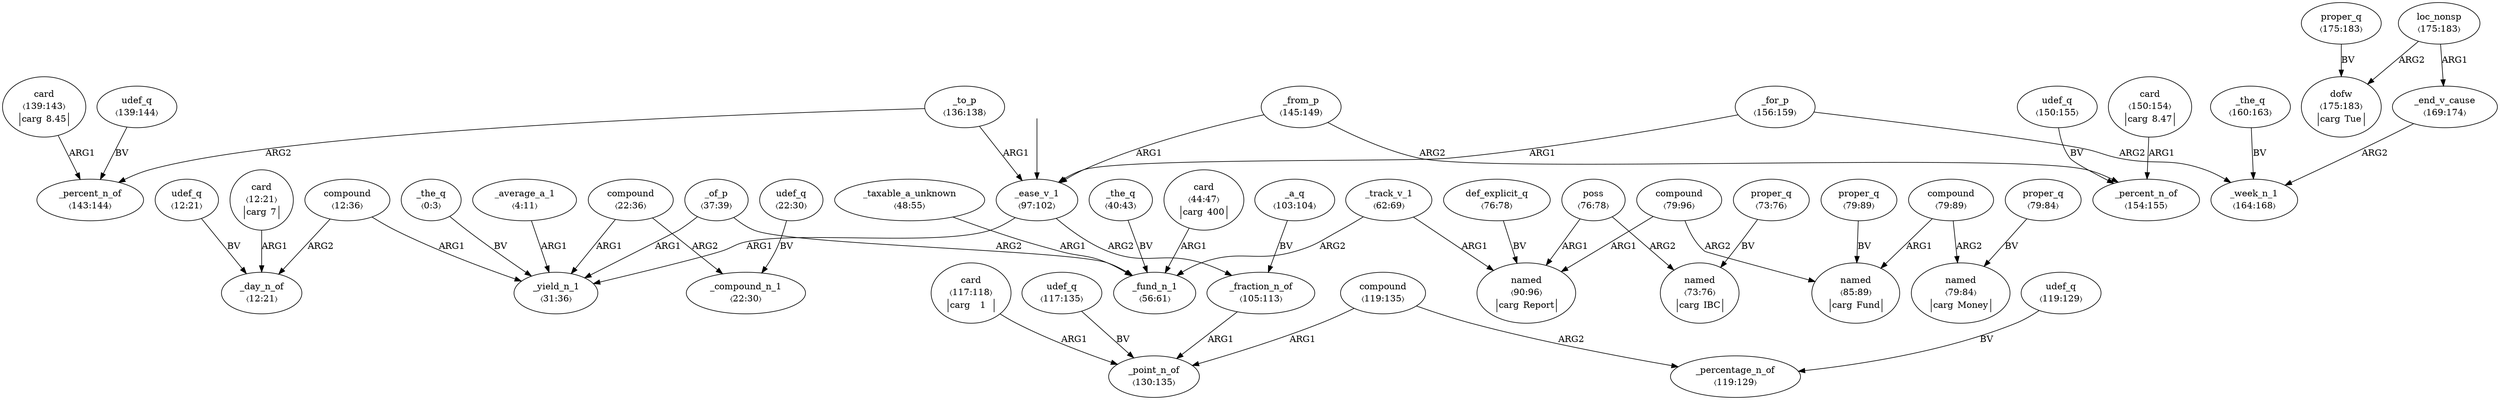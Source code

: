 digraph "20004002" {
  top [ style=invis ];
  top -> 27;
  0 [ label=<<table align="center" border="0" cellspacing="0"><tr><td colspan="2">_the_q</td></tr><tr><td colspan="2">〈0:3〉</td></tr></table>> ];
  1 [ label=<<table align="center" border="0" cellspacing="0"><tr><td colspan="2">_average_a_1</td></tr><tr><td colspan="2">〈4:11〉</td></tr></table>> ];
  2 [ label=<<table align="center" border="0" cellspacing="0"><tr><td colspan="2">compound</td></tr><tr><td colspan="2">〈12:36〉</td></tr></table>> ];
  3 [ label=<<table align="center" border="0" cellspacing="0"><tr><td colspan="2">udef_q</td></tr><tr><td colspan="2">〈12:21〉</td></tr></table>> ];
  4 [ label=<<table align="center" border="0" cellspacing="0"><tr><td colspan="2">card</td></tr><tr><td colspan="2">〈12:21〉</td></tr><tr><td sides="l" border="1" align="left">carg</td><td sides="r" border="1" align="left">7</td></tr></table>> ];
  5 [ label=<<table align="center" border="0" cellspacing="0"><tr><td colspan="2">_day_n_of</td></tr><tr><td colspan="2">〈12:21〉</td></tr></table>> ];
  6 [ label=<<table align="center" border="0" cellspacing="0"><tr><td colspan="2">compound</td></tr><tr><td colspan="2">〈22:36〉</td></tr></table>> ];
  7 [ label=<<table align="center" border="0" cellspacing="0"><tr><td colspan="2">udef_q</td></tr><tr><td colspan="2">〈22:30〉</td></tr></table>> ];
  8 [ label=<<table align="center" border="0" cellspacing="0"><tr><td colspan="2">_compound_n_1</td></tr><tr><td colspan="2">〈22:30〉</td></tr></table>> ];
  9 [ label=<<table align="center" border="0" cellspacing="0"><tr><td colspan="2">_yield_n_1</td></tr><tr><td colspan="2">〈31:36〉</td></tr></table>> ];
  10 [ label=<<table align="center" border="0" cellspacing="0"><tr><td colspan="2">_of_p</td></tr><tr><td colspan="2">〈37:39〉</td></tr></table>> ];
  11 [ label=<<table align="center" border="0" cellspacing="0"><tr><td colspan="2">_the_q</td></tr><tr><td colspan="2">〈40:43〉</td></tr></table>> ];
  12 [ label=<<table align="center" border="0" cellspacing="0"><tr><td colspan="2">card</td></tr><tr><td colspan="2">〈44:47〉</td></tr><tr><td sides="l" border="1" align="left">carg</td><td sides="r" border="1" align="left">400</td></tr></table>> ];
  13 [ label=<<table align="center" border="0" cellspacing="0"><tr><td colspan="2">_taxable_a_unknown</td></tr><tr><td colspan="2">〈48:55〉</td></tr></table>> ];
  14 [ label=<<table align="center" border="0" cellspacing="0"><tr><td colspan="2">_fund_n_1</td></tr><tr><td colspan="2">〈56:61〉</td></tr></table>> ];
  15 [ label=<<table align="center" border="0" cellspacing="0"><tr><td colspan="2">_track_v_1</td></tr><tr><td colspan="2">〈62:69〉</td></tr></table>> ];
  16 [ label=<<table align="center" border="0" cellspacing="0"><tr><td colspan="2">proper_q</td></tr><tr><td colspan="2">〈73:76〉</td></tr></table>> ];
  17 [ label=<<table align="center" border="0" cellspacing="0"><tr><td colspan="2">named</td></tr><tr><td colspan="2">〈73:76〉</td></tr><tr><td sides="l" border="1" align="left">carg</td><td sides="r" border="1" align="left">IBC</td></tr></table>> ];
  18 [ label=<<table align="center" border="0" cellspacing="0"><tr><td colspan="2">def_explicit_q</td></tr><tr><td colspan="2">〈76:78〉</td></tr></table>> ];
  19 [ label=<<table align="center" border="0" cellspacing="0"><tr><td colspan="2">poss</td></tr><tr><td colspan="2">〈76:78〉</td></tr></table>> ];
  20 [ label=<<table align="center" border="0" cellspacing="0"><tr><td colspan="2">compound</td></tr><tr><td colspan="2">〈79:96〉</td></tr></table>> ];
  21 [ label=<<table align="center" border="0" cellspacing="0"><tr><td colspan="2">proper_q</td></tr><tr><td colspan="2">〈79:89〉</td></tr></table>> ];
  22 [ label=<<table align="center" border="0" cellspacing="0"><tr><td colspan="2">compound</td></tr><tr><td colspan="2">〈79:89〉</td></tr></table>> ];
  23 [ label=<<table align="center" border="0" cellspacing="0"><tr><td colspan="2">proper_q</td></tr><tr><td colspan="2">〈79:84〉</td></tr></table>> ];
  24 [ label=<<table align="center" border="0" cellspacing="0"><tr><td colspan="2">named</td></tr><tr><td colspan="2">〈79:84〉</td></tr><tr><td sides="l" border="1" align="left">carg</td><td sides="r" border="1" align="left">Money</td></tr></table>> ];
  25 [ label=<<table align="center" border="0" cellspacing="0"><tr><td colspan="2">named</td></tr><tr><td colspan="2">〈85:89〉</td></tr><tr><td sides="l" border="1" align="left">carg</td><td sides="r" border="1" align="left">Fund</td></tr></table>> ];
  26 [ label=<<table align="center" border="0" cellspacing="0"><tr><td colspan="2">named</td></tr><tr><td colspan="2">〈90:96〉</td></tr><tr><td sides="l" border="1" align="left">carg</td><td sides="r" border="1" align="left">Report</td></tr></table>> ];
  27 [ label=<<table align="center" border="0" cellspacing="0"><tr><td colspan="2">_ease_v_1</td></tr><tr><td colspan="2">〈97:102〉</td></tr></table>> ];
  28 [ label=<<table align="center" border="0" cellspacing="0"><tr><td colspan="2">_a_q</td></tr><tr><td colspan="2">〈103:104〉</td></tr></table>> ];
  29 [ label=<<table align="center" border="0" cellspacing="0"><tr><td colspan="2">_fraction_n_of</td></tr><tr><td colspan="2">〈105:113〉</td></tr></table>> ];
  30 [ label=<<table align="center" border="0" cellspacing="0"><tr><td colspan="2">udef_q</td></tr><tr><td colspan="2">〈117:135〉</td></tr></table>> ];
  31 [ label=<<table align="center" border="0" cellspacing="0"><tr><td colspan="2">card</td></tr><tr><td colspan="2">〈117:118〉</td></tr><tr><td sides="l" border="1" align="left">carg</td><td sides="r" border="1" align="left">1</td></tr></table>> ];
  32 [ label=<<table align="center" border="0" cellspacing="0"><tr><td colspan="2">compound</td></tr><tr><td colspan="2">〈119:135〉</td></tr></table>> ];
  33 [ label=<<table align="center" border="0" cellspacing="0"><tr><td colspan="2">udef_q</td></tr><tr><td colspan="2">〈119:129〉</td></tr></table>> ];
  34 [ label=<<table align="center" border="0" cellspacing="0"><tr><td colspan="2">_percentage_n_of</td></tr><tr><td colspan="2">〈119:129〉</td></tr></table>> ];
  35 [ label=<<table align="center" border="0" cellspacing="0"><tr><td colspan="2">_point_n_of</td></tr><tr><td colspan="2">〈130:135〉</td></tr></table>> ];
  36 [ label=<<table align="center" border="0" cellspacing="0"><tr><td colspan="2">_to_p</td></tr><tr><td colspan="2">〈136:138〉</td></tr></table>> ];
  37 [ label=<<table align="center" border="0" cellspacing="0"><tr><td colspan="2">udef_q</td></tr><tr><td colspan="2">〈139:144〉</td></tr></table>> ];
  38 [ label=<<table align="center" border="0" cellspacing="0"><tr><td colspan="2">card</td></tr><tr><td colspan="2">〈139:143〉</td></tr><tr><td sides="l" border="1" align="left">carg</td><td sides="r" border="1" align="left">8.45</td></tr></table>> ];
  39 [ label=<<table align="center" border="0" cellspacing="0"><tr><td colspan="2">_percent_n_of</td></tr><tr><td colspan="2">〈143:144〉</td></tr></table>> ];
  40 [ label=<<table align="center" border="0" cellspacing="0"><tr><td colspan="2">_from_p</td></tr><tr><td colspan="2">〈145:149〉</td></tr></table>> ];
  41 [ label=<<table align="center" border="0" cellspacing="0"><tr><td colspan="2">udef_q</td></tr><tr><td colspan="2">〈150:155〉</td></tr></table>> ];
  42 [ label=<<table align="center" border="0" cellspacing="0"><tr><td colspan="2">card</td></tr><tr><td colspan="2">〈150:154〉</td></tr><tr><td sides="l" border="1" align="left">carg</td><td sides="r" border="1" align="left">8.47</td></tr></table>> ];
  43 [ label=<<table align="center" border="0" cellspacing="0"><tr><td colspan="2">_percent_n_of</td></tr><tr><td colspan="2">〈154:155〉</td></tr></table>> ];
  44 [ label=<<table align="center" border="0" cellspacing="0"><tr><td colspan="2">_for_p</td></tr><tr><td colspan="2">〈156:159〉</td></tr></table>> ];
  45 [ label=<<table align="center" border="0" cellspacing="0"><tr><td colspan="2">_the_q</td></tr><tr><td colspan="2">〈160:163〉</td></tr></table>> ];
  46 [ label=<<table align="center" border="0" cellspacing="0"><tr><td colspan="2">_week_n_1</td></tr><tr><td colspan="2">〈164:168〉</td></tr></table>> ];
  47 [ label=<<table align="center" border="0" cellspacing="0"><tr><td colspan="2">_end_v_cause</td></tr><tr><td colspan="2">〈169:174〉</td></tr></table>> ];
  48 [ label=<<table align="center" border="0" cellspacing="0"><tr><td colspan="2">loc_nonsp</td></tr><tr><td colspan="2">〈175:183〉</td></tr></table>> ];
  49 [ label=<<table align="center" border="0" cellspacing="0"><tr><td colspan="2">proper_q</td></tr><tr><td colspan="2">〈175:183〉</td></tr></table>> ];
  50 [ label=<<table align="center" border="0" cellspacing="0"><tr><td colspan="2">dofw</td></tr><tr><td colspan="2">〈175:183〉</td></tr><tr><td sides="l" border="1" align="left">carg</td><td sides="r" border="1" align="left">Tue</td></tr></table>> ];
  2 -> 5 [ label="ARG2" ];
  13 -> 14 [ label="ARG1" ];
  15 -> 14 [ label="ARG2" ];
  4 -> 5 [ label="ARG1" ];
  7 -> 8 [ label="BV" ];
  31 -> 35 [ label="ARG1" ];
  28 -> 29 [ label="BV" ];
  1 -> 9 [ label="ARG1" ];
  37 -> 39 [ label="BV" ];
  38 -> 39 [ label="ARG1" ];
  32 -> 35 [ label="ARG1" ];
  32 -> 34 [ label="ARG2" ];
  44 -> 46 [ label="ARG2" ];
  11 -> 14 [ label="BV" ];
  42 -> 43 [ label="ARG1" ];
  44 -> 27 [ label="ARG1" ];
  0 -> 9 [ label="BV" ];
  15 -> 26 [ label="ARG1" ];
  27 -> 29 [ label="ARG2" ];
  33 -> 34 [ label="BV" ];
  45 -> 46 [ label="BV" ];
  18 -> 26 [ label="BV" ];
  3 -> 5 [ label="BV" ];
  27 -> 9 [ label="ARG1" ];
  19 -> 26 [ label="ARG1" ];
  10 -> 9 [ label="ARG1" ];
  40 -> 43 [ label="ARG2" ];
  40 -> 27 [ label="ARG1" ];
  47 -> 46 [ label="ARG2" ];
  48 -> 47 [ label="ARG1" ];
  30 -> 35 [ label="BV" ];
  16 -> 17 [ label="BV" ];
  22 -> 24 [ label="ARG2" ];
  10 -> 14 [ label="ARG2" ];
  6 -> 9 [ label="ARG1" ];
  19 -> 17 [ label="ARG2" ];
  29 -> 35 [ label="ARG1" ];
  36 -> 39 [ label="ARG2" ];
  21 -> 25 [ label="BV" ];
  48 -> 50 [ label="ARG2" ];
  23 -> 24 [ label="BV" ];
  12 -> 14 [ label="ARG1" ];
  20 -> 26 [ label="ARG1" ];
  20 -> 25 [ label="ARG2" ];
  49 -> 50 [ label="BV" ];
  36 -> 27 [ label="ARG1" ];
  2 -> 9 [ label="ARG1" ];
  6 -> 8 [ label="ARG2" ];
  41 -> 43 [ label="BV" ];
  22 -> 25 [ label="ARG1" ];
}

